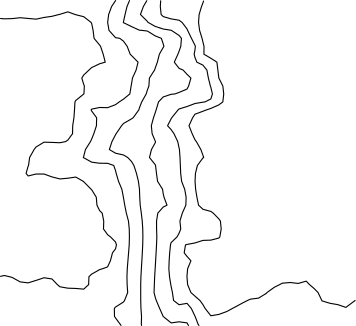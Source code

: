 <?xml version="1.0"?>
<!DOCTYPE ipe SYSTEM "ipe.dtd">
<ipe version="70218" creator="Ipe 7.2.20">
<info created="D:20210422165150" modified="D:20210428104550"/>
<ipestyle name="bettinacolors">
<color name="Bettina blue" value="0 0.4 0.796"/>
<color name="Bettina green" value="0.282 0.557 0"/>
<color name="Bettina yellow" value="1 0.604 0"/>
<color name="Bettina red" value="0.836 0 0.289"/>
</ipestyle>
<ipestyle name="tuecolors">
<color name="TUe red" value="0.967 0.192 0.192"/>
<color name="TUe cyan" value="0 0.635 0.871"/>
<color name="TUe blue" value="0 0.4 0.8"/>
<color name="TUe green" value="0.518 0.824 0"/>
<color name="TUe orange" value="1 0.604 0"/>
<color name="TUe darkred" value="0.839 0 0.29"/>
<color name="TUe darkpink" value="0.839 0 0.482"/>
<color name="TUe purple" value="0.678 0.125 0.678"/>
<color name="TUe darkblue" value="0.063 0.063 0.451"/>
<color name="TUe yellow" value="1 0.867 0"/>
<color name="TUe lime" value="0.808 0.875 0"/>
<color name="TUe aqua" value="0 0.675 0.51"/>
<color name="TUe marine" value="0 0.573 0.71"/>
</ipestyle>
<ipestyle name="extendedcolors">
<color name="CB light blue" value="0.651 0.807 0.89"/>
<color name="CB dark blue" value="0.121 0.47 0.705"/>
<color name="CB light green" value="0.698 0.874 0.541"/>
<color name="CB dark green" value="0.2 0.627 0.172"/>
<color name="CB light red" value="0.984 0.603 0.6"/>
<color name="CB dark red" value="0.89 0.102 0.109"/>
<color name="CB light orange" value="0.992 0.749 0.435"/>
<color name="CB dark orange" value="1 0.498 0"/>
<color name="CB light purple" value="0.792 0.698 0.839"/>
<color name="CB dark purple" value="0.415 0.239 0.603"/>
<color name="CB yellow" value="1 1 0.6"/>
<color name="CB brown" value="0.694 0.349 0.157"/>
<color name="CART 1" value="0.145 0.737 0.612"/>
<color name="CART 2" value="0.533 0.78 0.396"/>
<color name="CART 3" value="0.561 0.737 0.757"/>
<color name="CART 4" value="0.604 0.839 0.741"/>
<color name="CART 5" value="0.706 0.592 0.506"/>
<color name="CART 6" value="0.733 0.718 0.349"/>
<color name="CART 7" value="0.831 0.878 0.353"/>
<color name="CART 8" value="0.835 0.725 0.541"/>
<color name="CART 9" value="0.867 0.529 0.475"/>
<color name="CART 10" value="0.996 0.965 0.608"/>
<color name="CART 11" value="0.996 0.859 0.706"/>
<color name="CART 12" value="0.98 0.714 0.58"/>
<color name="CART 13" value="1 0.8 0.302"/>
<color name="Gray 0.0" value="0"/>
<color name="Gray 0.1" value="0.1"/>
<color name="Gray 0.2" value="0.2"/>
<color name="Gray 0.3" value="0.3"/>
<color name="Gray 0.4" value="0.4"/>
<color name="Gray 0.5" value="0.5"/>
<color name="Gray 0.6" value="0.6"/>
<color name="Gray 0.7" value="0.7"/>
<color name="Gray 0.8" value="0.8"/>
<color name="Gray 0.9" value="0.9"/>
<color name="Gray 1.0" value="1"/>
<dashstyle name="W dashed normal" value="[1 1.7] 0"/>
<dashstyle name="W dashed heavier" value="[2 3] 0"/>
<dashstyle name="W dashed fat" value="[3 5.1] 0"/>
<dashstyle name="W dashed ultrafat" value="[5 8.5] 0"/>
<dashstyle name="W dot normal" value="[0.01 0.8] 0"/>
<dashstyle name="W dot heavier" value="[0.01 1.6] 0"/>
<dashstyle name="W dot fat" value="[0.01 2.4] 0"/>
<dashstyle name="W dot ultrafat" value="[0.01 4] 0"/>
</ipestyle>
<ipestyle name="grids">
<gridsize name="1 pt" value="1"/>
<gridsize name="2 pts" value="2"/>
<gridsize name="4 pts" value="4"/>
<gridsize name="8 pts (~3 mm)" value="8"/>
<gridsize name="16 pts (~6 mm)" value="16"/>
<gridsize name="32 pts (~12 mm)" value="32"/>
<gridsize name="10 pts (~3.5 mm)" value="10"/>
<gridsize name="20 pts (~7 mm)" value="20"/>
<gridsize name="14 pts (~5 mm)" value="14"/>
<gridsize name="28 pts (~10 mm)" value="28"/>
<gridsize name="56 pts (~20 mm)" value="56"/>
<anglesize name="90 deg" value="90"/>
<anglesize name="60 deg" value="60"/>
<anglesize name="45 deg" value="45"/>
<anglesize name="30 deg" value="30"/>
<anglesize name="22.5 deg" value="22.5"/>
<anglesize name="10 deg" value="10"/>
<anglesize name="5 deg" value="5"/>
</ipestyle>
<ipestyle name="sizes">
<pen name="heavier" value="0.8"/>
<pen name="fat" value="1.2"/>
<pen name="ultrafat" value="2"/>
<pen name="1" value="1"/>
<pen name="2" value="2"/>
<pen name="3" value="3"/>
<pen name="4" value="4"/>
<pen name="5" value="5"/>
<pen name="6" value="6"/>
<pen name="7" value="7"/>
<pen name="8" value="8"/>
<pen name="9" value="9"/>
<pen name="10" value="10"/>
<symbolsize name="large" value="5"/>
<symbolsize name="1" value="1"/>
<symbolsize name="2" value="2"/>
<symbolsize name="3" value="3"/>
<symbolsize name="4" value="4"/>
<symbolsize name="5" value="5"/>
<symbolsize name="6" value="6"/>
<symbolsize name="7" value="7"/>
<symbolsize name="8" value="8"/>
<symbolsize name="9" value="9"/>
<symbolsize name="10" value="10"/>
<symbolsize name="small" value="2"/>
<symbolsize name="tiny" value="1.1"/>
<arrowsize name="large" value="10"/>
<arrowsize name="small" value="5"/>
<arrowsize name="tiny" value="3"/>
</ipestyle>
<ipestyle name="text">
<textsize name="large" value="\large"/>
<textsize name="small" value="\small"/>
<textsize name="tiny" value="\tiny"/>
<textsize name="Large" value="\Large"/>
<textsize name="LARGE" value="\LARGE"/>
<textsize name="huge" value="\huge"/>
<textsize name="Huge" value="\Huge"/>
<textsize name="footnote" value="\footnotesize"/>
<textstyle name="center" begin="\begin{center}" end="\end{center}"/>
<textstyle name="itemize" begin="\begin{itemize}" end="\end{itemize}"/>
<textstyle name="item" begin="\begin{itemize}\item{}" end="\end{itemize}"/>
</ipestyle>
<ipestyle name="transparency">
<opacity name="10%" value="0.1"/>
<opacity name="20%" value="0.2"/>
<opacity name="30%" value="0.3"/>
<opacity name="40%" value="0.4"/>
<opacity name="50%" value="0.5"/>
<opacity name="60%" value="0.6"/>
<opacity name="70%" value="0.7"/>
<opacity name="80%" value="0.8"/>
<opacity name="90%" value="0.9"/>
</ipestyle>
<ipestyle name="trimmed">
<symbol name="arrow/arc(spx)">
<path stroke="sym-stroke" fill="sym-stroke" pen="sym-pen">
0 0 m
-1 0.333 l
-1 -0.333 l
h
</path>
</symbol>
<symbol name="arrow/farc(spx)">
<path stroke="sym-stroke" fill="white" pen="sym-pen">
0 0 m
-1 0.333 l
-1 -0.333 l
h
</path>
</symbol>
<symbol name="arrow/ptarc(spx)">
<path stroke="sym-stroke" fill="sym-stroke" pen="sym-pen">
0 0 m
-1 0.333 l
-0.8 0 l
-1 -0.333 l
h
</path>
</symbol>
<symbol name="arrow/fptarc(spx)">
<path stroke="sym-stroke" fill="white" pen="sym-pen">
0 0 m
-1 0.333 l
-0.8 0 l
-1 -0.333 l
h
</path>
</symbol>
<symbol name="mark/circle(sx)" transformations="translations">
<path fill="sym-stroke">
0.6 0 0 0.6 0 0 e
0.4 0 0 0.4 0 0 e
</path>
</symbol>
<symbol name="mark/disk(sx)" transformations="translations">
<path fill="sym-stroke">
0.6 0 0 0.6 0 0 e
</path>
</symbol>
<symbol name="mark/fdisk(sfx)" transformations="translations">
<group>
<path fill="sym-fill">
0.5 0 0 0.5 0 0 e
</path>
<path fill="sym-stroke" fillrule="eofill">
0.6 0 0 0.6 0 0 e
0.4 0 0 0.4 0 0 e
</path>
</group>
</symbol>
<symbol name="mark/box(sx)" transformations="translations">
<path fill="sym-stroke" fillrule="eofill">
-0.6 -0.6 m
0.6 -0.6 l
0.6 0.6 l
-0.6 0.6 l
h
-0.4 -0.4 m
0.4 -0.4 l
0.4 0.4 l
-0.4 0.4 l
h
</path>
</symbol>
<symbol name="mark/square(sx)" transformations="translations">
<path fill="sym-stroke">
-0.6 -0.6 m
0.6 -0.6 l
0.6 0.6 l
-0.6 0.6 l
h
</path>
</symbol>
<symbol name="mark/fsquare(sfx)" transformations="translations">
<group>
<path fill="sym-fill">
-0.5 -0.5 m
0.5 -0.5 l
0.5 0.5 l
-0.5 0.5 l
h
</path>
<path fill="sym-stroke" fillrule="eofill">
-0.6 -0.6 m
0.6 -0.6 l
0.6 0.6 l
-0.6 0.6 l
h
-0.4 -0.4 m
0.4 -0.4 l
0.4 0.4 l
-0.4 0.4 l
h
</path>
</group>
</symbol>
<symbol name="mark/cross(sx)" transformations="translations">
<group>
<path fill="sym-stroke">
-0.43 -0.57 m
0.57 0.43 l
0.43 0.57 l
-0.57 -0.43 l
h
</path>
<path fill="sym-stroke">
-0.43 0.57 m
0.57 -0.43 l
0.43 -0.57 l
-0.57 0.43 l
h
</path>
</group>
</symbol>
<symbol name="arrow/fnormal(spx)">
<path stroke="sym-stroke" fill="white" pen="sym-pen">
0 0 m
-1 0.333 l
-1 -0.333 l
h
</path>
</symbol>
<symbol name="arrow/pointed(spx)">
<path stroke="sym-stroke" fill="sym-stroke" pen="sym-pen">
0 0 m
-1 0.333 l
-0.8 0 l
-1 -0.333 l
h
</path>
</symbol>
<symbol name="arrow/fpointed(spx)">
<path stroke="sym-stroke" fill="white" pen="sym-pen">
0 0 m
-1 0.333 l
-0.8 0 l
-1 -0.333 l
h
</path>
</symbol>
<symbol name="arrow/linear(spx)">
<path stroke="sym-stroke" pen="sym-pen">
-1 0.333 m
0 0 l
-1 -0.333 l
</path>
</symbol>
<symbol name="arrow/fdouble(spx)">
<path stroke="sym-stroke" fill="white" pen="sym-pen">
0 0 m
-1 0.333 l
-1 -0.333 l
h
-1 0 m
-2 0.333 l
-2 -0.333 l
h
</path>
</symbol>
<symbol name="arrow/double(spx)">
<path stroke="sym-stroke" fill="sym-stroke" pen="sym-pen">
0 0 m
-1 0.333 l
-1 -0.333 l
h
-1 0 m
-2 0.333 l
-2 -0.333 l
h
</path>
</symbol>
<tiling name="falling" angle="-60" step="4" width="1"/>
<tiling name="rising" angle="30" step="4" width="1"/>
</ipestyle>
<page>
<layer name="alpha"/>
<layer name="beta"/>
<view layers="alpha beta" active="alpha"/>
<path layer="alpha" stroke="black" cap="1">
191.651 530.626 m
191.185 530.29 l
188.325 528.147 l
185.465 529.12 l
182.605 529.621 l
179.745 530.47 l
179.66 530.626 l
178.293 533.486 l
176.885 534.93 l
175.235 536.346 l
174.025 537.595 l
171.165 536.766 l
168.305 537.101 l
165.445 536.861 l
164.455 536.346 l
162.585 535.402 l
159.892 533.486 l
159.725 533.226 l
156.865 531.478 l
154.005 531.122 l
152.87 530.626 l
151.145 529.739 l
148.285 528.185 l
147.471 527.766 l
145.425 526.651 l
142.565 525.61 l
139.705 525.131 l
137.646 527.766 l
136.845 529.161 l
135.774 530.626 l
133.985 532.194 l
132.534 533.486 l
131.338 536.346 l
131.125 538.958 l
131.099 539.206 l
131.125 539.537 l
131.34 542.066 l
132.535 544.926 l
131.125 546.486 l
130.109 547.786 l
130.572 550.646 l
131.125 550.804 l
133.985 551.342 l
136.845 552.26 l
139.705 552.361 l
142.565 553.099 l
142.934 553.506 l
143.428 556.365 l
143.149 559.225 l
142.565 560.019 l
140.563 562.085 l
139.705 562.701 l
136.845 563.467 l
135.273 564.945 l
134.691 567.805 l
134.224 570.665 l
134.018 573.525 l
134.159 576.385 l
134.863 579.245 l
136.845 581.939 l
137.134 582.105 l
136.845 582.938 l
136.113 584.965 l
134.487 587.825 l
133.985 588.495 l
132.967 590.685 l
131.838 593.545 l
133.134 596.405 l
133.985 597.695 l
136.845 598.751 l
138.185 599.265 l
139.705 599.774 l
142.565 601.039 l
144.019 602.125 l
144.344 604.985 l
144.016 607.845 l
142.581 610.705 l
142.565 610.892 l
142.229 613.565 l
141.886 616.425 l
139.705 617.827 l
137.219 619.285 l
137.237 622.145 l
136.845 623.711 l
136.538 625.005 l
135.652 627.864 l
135.272 630.724 l
135.481 633.584 l
136.342 636.444 l
136.845 637.733 l
137.07 638.433 l
</path>
<path matrix="0.0142998 0 0 0.0142998 2657.9 6669.53" stroke="black" cap="1">
-176399.74 -429927.47 m
-176419.61 -429900 l
-176496.56 -429700 l
-176500 -429693.66 l
-176591.99 -429500 l
-176700 -429372.33 l
-176900 -429405.91 l
-177038.51 -429300 l
-177067.21 -429100 l
-177100 -428946.7 l
-177109.14 -428900 l
-177140.68 -428700 l
-177157.26 -428500 l
-177149.98 -428300 l
-177136.3 -428100 l
-177116.18 -427900 l
-177100 -427841.25 l
-176952.03 -427700 l
-176900 -427606.21 l
-176858.06 -427500 l
-176878.61 -427300 l
-176818.38 -427100 l
-176729.22 -426900 l
-176722.72 -426700 l
-176758.43 -426500 l
-176836.15 -426300 l
-176859.38 -426100 l
-176867.71 -425900 l
-176876.75 -425700 l
-176890.51 -425500 l
-176900 -425460.06 l
-176933.91 -425300 l
-177028.15 -425100 l
-177100 -424998.03 l
-177189.85 -424900 l
-177100 -424725.06 l
-177085.25 -424700 l
-176923.83 -424500 l
-176900 -424478.03 l
-176700 -424416.94 l
-176500 -424341.42 l
-176300 -424307.23 l
-176245.92 -424300 l
-176100 -424225.49 l
-176060.6 -424100 l
-176100 -423933.14 l
-176112.21 -423900 l
-176162.39 -423700 l
-176199.18 -423500 l
-176300 -423374.3 l
-176452.37 -423300 l
-176500 -423180.97 l
-176520.58 -423100 l
-176500 -422992.56 l
-176490.23 -422900 l
-176500 -422874.77 l
-176587.77 -422700 l
-176684.45 -422500 l
-176700 -422463.63 l
-176823.4 -422300 l
-176900 -422243.98 l
-177100 -422210.49 l
-177300 -422152.01 l
-177351.5 -422100 l
-177372.58 -421900 l
-177363.14 -421755.07 l
</path>
<path matrix="0.0142998 0 0 0.0142998 2657.9 6669.53" stroke="black" cap="1">
-176663.93 -429927.47 m
-176680.06 -429900 l
-176700 -429863.19 l
-176900 -429836.56 l
-177100 -429863.99 l
-177300 -429702.68 l
-177300.82 -429700 l
-177389.22 -429500 l
-177473.45 -429300 l
-177500 -429220.36 l
-177530.24 -429100 l
-177522.61 -428900 l
-177514.55 -428700 l
-177502 -428500 l
-177500 -428466.06 l
-177490.31 -428300 l
-177478.62 -428100 l
-177467.61 -427900 l
-177459.77 -427700 l
-177466.38 -427500 l
-177467.64 -427300 l
-177434.79 -427100 l
-177300 -426947.92 l
-177204.1 -426900 l
-177278.91 -426700 l
-177300 -426610.26 l
-177315.55 -426500 l
-177441.48 -426300 l
-177468.86 -426100 l
-177492.66 -425900 l
-177500 -425882.14 l
-177645.35 -425700 l
-177595.1 -425500 l
-177500 -425328.45 l
-177492.74 -425300 l
-177500 -425287.96 l
-177578.55 -425100 l
-177598.38 -424900 l
-177544.36 -424700 l
-177500 -424572.9 l
-177477.1 -424500 l
-177417.72 -424300 l
-177300 -424175.48 l
-177100 -424108.22 l
-177003.54 -424100 l
-176900 -424061.84 l
-176700 -423976.9 l
-176659.99 -423900 l
-176601.82 -423700 l
-176700 -423606.56 l
-176797.39 -423500 l
-176900 -423455.52 l
-177020.72 -423300 l
-176928.86 -423100 l
-176900 -423024.77 l
-176856.68 -422900 l
-176840.24 -422700 l
-176900 -422626.53 l
-177093.91 -422500 l
-177100 -422496.72 l
-177300 -422465.06 l
-177500 -422400.41 l
-177678.99 -422300 l
-177700 -422271.95 l
-177873.11 -422100 l
-177799.57 -421900 l
-177713.4 -421753.16 l
</path>
<path matrix="0.0142998 0 0 0.0142998 2657.9 6669.53" stroke="black" cap="1">
-177844.67 -429927.47 m
-177850.17 -429900 l
-177845.32 -429700 l
-177859.97 -429500 l
-177865.45 -429300 l
-177865.85 -429100 l
-177866 -428900 l
-177860.28 -428700 l
-177849.12 -428500 l
-177836.69 -428300 l
-177825.4 -428100 l
-177815.52 -427900 l
-177810.92 -427700 l
-177814.51 -427500 l
-177827.5 -427300 l
-177850.86 -427100 l
-177878.59 -426900 l
-177890.39 -426700 l
-177897.03 -426500 l
-177900 -426478.54 l
-177923.65 -426300 l
-177972.58 -426100 l
-178037.62 -425900 l
-178100 -425796.77 l
-178193.11 -425700 l
-178300 -425636.35 l
-178500 -425591.86 l
-178655.28 -425500 l
-178589.71 -425300 l
-178500 -425127.02 l
-178483.8 -425100 l
-178348.02 -424900 l
-178300 -424843.7 l
-178100 -424728.93 l
-178056.9 -424700 l
-177911.78 -424500 l
-177900 -424453.31 l
-177840.24 -424300 l
-177727.49 -424100 l
-177700 -424007.32 l
-177659.73 -423900 l
-177647.21 -423700 l
-177518.34 -423500 l
-177500 -423449.01 l
-177446.99 -423300 l
-177396.49 -423100 l
-177300 -422930.05 l
-177281.45 -422900 l
-177300 -422838.2 l
-177346.11 -422700 l
-177500 -422639.09 l
-177700 -422516.01 l
-177834.17 -422500 l
-177900 -422494.65 l
-178100 -422402.89 l
-178300 -422305.68 l
-178304.57 -422300 l
-178300 -422284.53 l
-178259.67 -422100 l
-178211.34 -421900 l
-178148.25 -421750.79 l
</path>
<path matrix="0.0142998 0 0 0.0142998 2657.9 6669.53" stroke="black" cap="1">
-178362.4 -429927.47 m
-178380.55 -429900 l
-178500 -429740.13 l
-178526.14 -429700 l
-178529.57 -429500 l
-178500 -429464.38 l
-178300 -429338.39 l
-178273.21 -429300 l
-178193.72 -429100 l
-178207.58 -428900 l
-178212.39 -428700 l
-178204.05 -428500 l
-178187.96 -428300 l
-178171.05 -428100 l
-178155.6 -427900 l
-178150.38 -427700 l
-178154.35 -427500 l
-178174.28 -427300 l
-178227.87 -427100 l
-178267.89 -426900 l
-178300 -426710.7 l
-178302.04 -426700 l
-178340.51 -426500 l
-178424.34 -426300 l
-178482.92 -426100 l
-178500 -426027.98 l
-178545.3 -425900 l
-178700 -425846.09 l
-178900 -425844.49 l
-179100 -425817.53 l
-179300 -425707.5 l
-179310.37 -425700 l
-179300 -425669.34 l
-179257.27 -425500 l
-179130.92 -425300 l
-179100 -425234 l
-179046.19 -425100 l
-178980.23 -424900 l
-178975.45 -424700 l
-179100 -424530.54 l
-179115.75 -424500 l
-179100 -424481.86 l
-178900 -424440.62 l
-178700 -424445.59 l
-178500 -424370.17 l
-178406.4 -424300 l
-178300 -424230.85 l
-178139.91 -424100 l
-178106.78 -423900 l
-178100 -423861.4 l
-178073.34 -423700 l
-177982.29 -423500 l
-177932.29 -423300 l
-178100 -423130.87 l
-178130.71 -423100 l
-178207.04 -422900 l
-178300 -422770.87 l
-178394.12 -422700 l
-178500 -422683.24 l
-178664.63 -422500 l
-178698 -422300 l
-178673.21 -422100 l
-178599.07 -421900 l
-178500 -421751.22 l
-178498.96 -421748.88 l
</path>
<path matrix="0.0142998 0 0 0.0142998 2657.9 6669.53" stroke="black" cap="1">
-181394.27 -428691.25 m
-181300 -428671.19 l
-181172.35 -428700 l
-181100 -428720.71 l
-180900 -428831.41 l
-180700 -428856.19 l
-180500 -428793.94 l
-180300 -428727.18 l
-180100 -428757.99 l
-179963.85 -428900 l
-179900 -428954.45 l
-179700 -428989.89 l
-179500 -428996.54 l
-179300 -429013.85 l
-179177.01 -428900 l
-179169.11 -428700 l
-179100 -428635.16 l
-178900 -428522.1 l
-178824.28 -428500 l
-178700 -428453.71 l
-178628.79 -428300 l
-178576.47 -428100 l
-178500 -427999.71 l
-178476.43 -427900 l
-178500 -427827.08 l
-178625.68 -427700 l
-178700 -427642.6 l
-178802.7 -427500 l
-178796.69 -427300 l
-178835.83 -427100 l
-178900 -427037.32 l
-178967.61 -426900 l
-178984.15 -426700 l
-179100 -426512.02 l
-179112.68 -426500 l
-179300 -426311.38 l
-179311.1 -426300 l
-179500 -426192.65 l
-179700 -426221.51 l
-179900 -426239.62 l
-180100 -426188.68 l
-180300 -426115.89 l
-180500 -426115.9 l
-180700 -426164.96 l
-180751.92 -426100 l
-180700 -425919.3 l
-180690.11 -425900 l
-180662.48 -425700 l
-180550.01 -425500 l
-180500 -425434.37 l
-180300 -425313.78 l
-180100 -425320.19 l
-179900 -425327.97 l
-179756.02 -425300 l
-179700 -425261.3 l
-179581.66 -425100 l
-179578.11 -424900 l
-179547.09 -424700 l
-179532.41 -424500 l
-179521.22 -424300 l
-179500 -424263.53 l
-179300 -424101.52 l
-179295.24 -424100 l
-179284.83 -423900 l
-179300 -423861.89 l
-179349.25 -423700 l
-179300 -423622.41 l
-179170.25 -423500 l
-179100 -423434.7 l
-178900 -423339.97 l
-178759.13 -423300 l
-178810.42 -423100 l
-178877.45 -422900 l
-178900 -422869.06 l
-179040.33 -422700 l
-179064.64 -422500 l
-179100 -422328.14 l
-179114.99 -422300 l
-179300 -422155.42 l
-179500 -422105.41 l
-179516.92 -422100 l
-179700 -422033.3 l
-179900 -422095.21 l
-179923.22 -422100 l
-180100 -422145.62 l
-180300 -422174.52 l
-180500 -422217.17 l
-180700 -422199.05 l
-180900 -422181.08 l
-181100 -422203.17 l
-181300 -422208.88 l
-181394.27 -422200.49 l
</path>
</page>
</ipe>
